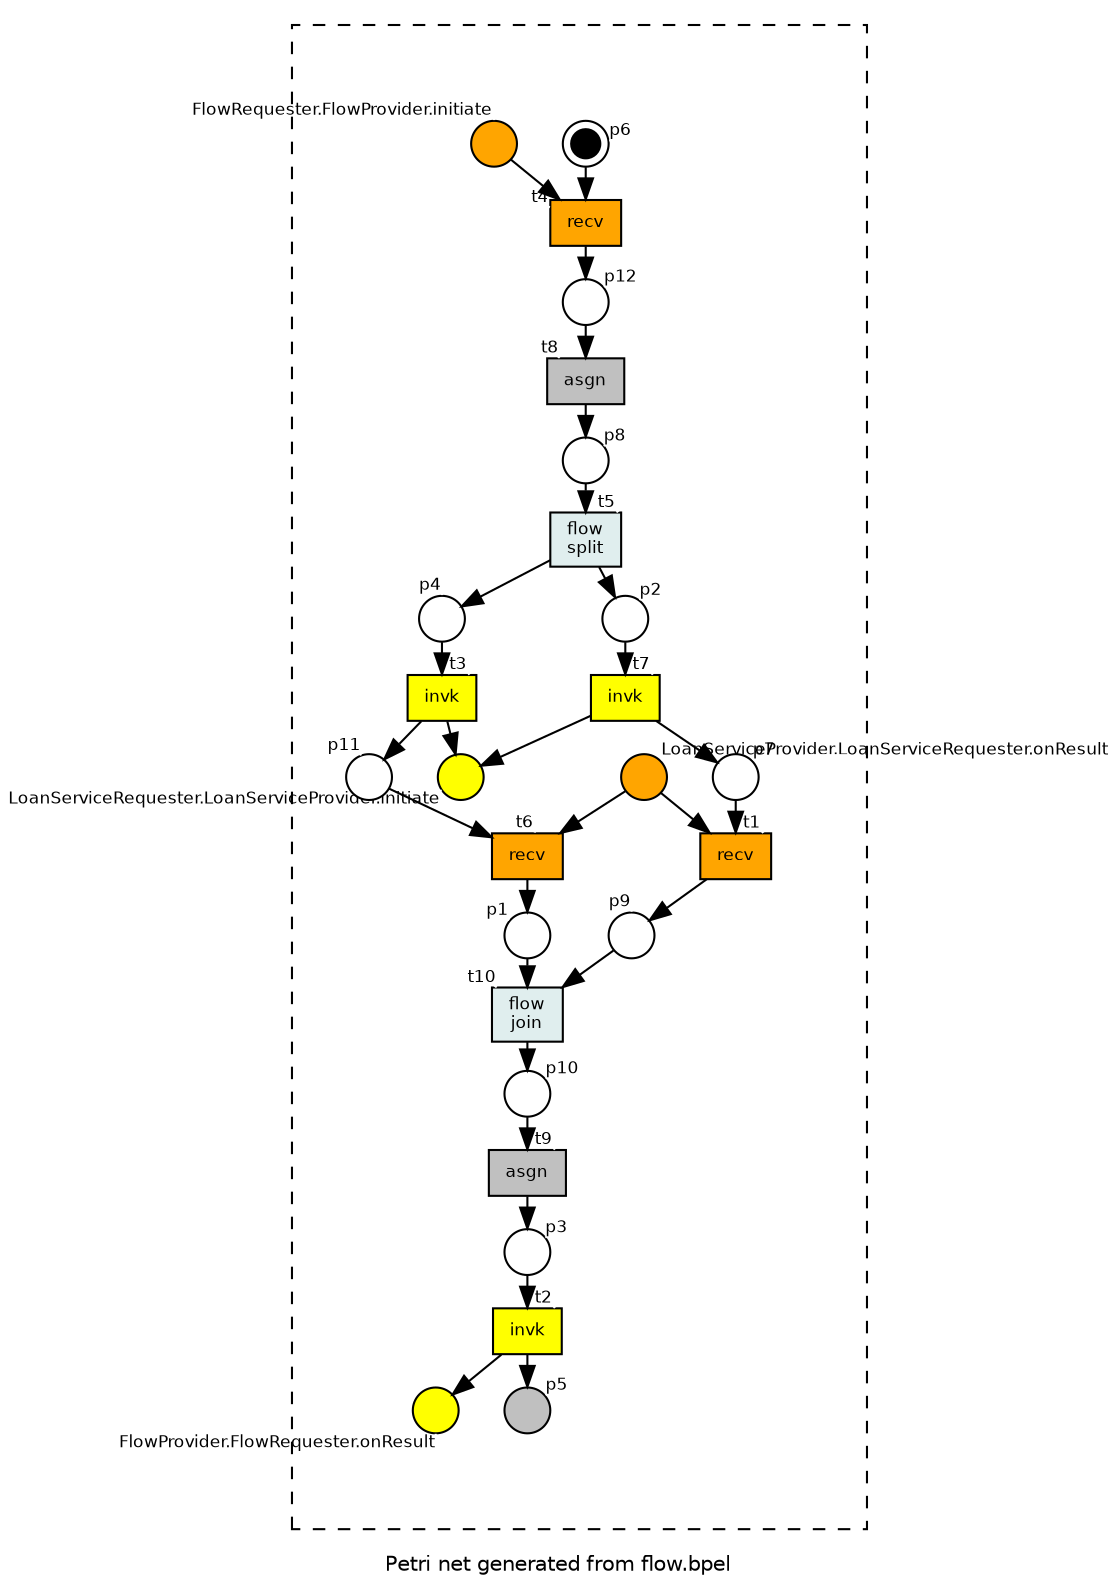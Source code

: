 digraph N {
 graph [fontname="Helvetica" nodesep=0.3 ranksep="0.2 equally" fontsize=10 label="Petri net generated from flow.bpel"]
 node [fontname="Helvetica" fontsize=8  width=".3" height=".3" label="" style=filled fillcolor=white]
 edge [fontname="Helvetica" fontsize=8 color=white arrowhead=none weight="20.0"]


 // places
 node [shape=circle];
 p1  	[]
 p1_l	[shape=none];
 p1_l -> p1 [headlabel="p1"]
 p15  	[fillcolor=yellow]
 p15_l	[shape=none];
 p15 -> p15_l [taillabel="LoanServiceRequester.LoanServiceProvider.initiate"]
 p2  	[]
 p2_l	[shape=none];
 p2_l -> p2 [headlabel="p2"]
 p3  	[]
 p3_l	[shape=none];
 p3_l -> p3 [headlabel="p3"]
 p4  	[]
 p4_l	[shape=none];
 p4_l -> p4 [headlabel="p4"]
 p5  	[fillcolor=gray]
 p5_l	[shape=none];
 p5_l -> p5 [headlabel="p5"]
 p6  	[fillcolor=black peripheries=2 height=".2" width=".2" ]
 p6_l	[shape=none];
 p6_l -> p6 [headlabel="p6"]
 p16  	[fillcolor=yellow]
 p16_l	[shape=none];
 p16 -> p16_l [taillabel="FlowProvider.FlowRequester.onResult"]
 p7  	[]
 p7_l	[shape=none];
 p7_l -> p7 [headlabel="p7"]
 p13  	[fillcolor=orange]
 p13_l	[shape=none];
 p13_l -> p13 [headlabel="FlowRequester.FlowProvider.initiate"]
 p8  	[]
 p8_l	[shape=none];
 p8_l -> p8 [headlabel="p8"]
 p9  	[]
 p9_l	[shape=none];
 p9_l -> p9 [headlabel="p9"]
 p10  	[]
 p10_l	[shape=none];
 p10_l -> p10 [headlabel="p10"]
 p11  	[]
 p11_l	[shape=none];
 p11_l -> p11 [headlabel="p11"]
 p12  	[]
 p12_l	[shape=none];
 p12_l -> p12 [headlabel="p12"]
 p14  	[fillcolor=orange]
 p14_l	[shape=none];
 p14_l -> p14 [headlabel="LoanServiceProvider.LoanServiceRequester.onResult"]

 // transitions
 node [shape=box]
 t1  	[fillcolor=orange label="recv"]
 t1_l	[shape=none];
 t1_l -> t1 [headlabel="t1"]
 t2  	[fillcolor=yellow label="invk"]
 t2_l	[shape=none];
 t2_l -> t2 [headlabel="t2"]
 t3  	[fillcolor=yellow label="invk"]
 t3_l	[shape=none];
 t3_l -> t3 [headlabel="t3"]
 t4  	[fillcolor=orange label="recv"]
 t4_l	[shape=none];
 t4_l -> t4 [headlabel="t4"]
 t5  	[label="flow\nsplit" fillcolor=azure2]
 t5_l	[shape=none];
 t5_l -> t5 [headlabel="t5"]
 t6  	[fillcolor=orange label="recv"]
 t6_l	[shape=none];
 t6_l -> t6 [headlabel="t6"]
 t7  	[fillcolor=yellow label="invk"]
 t7_l	[shape=none];
 t7_l -> t7 [headlabel="t7"]
 t8  	[label="asgn" fillcolor=gray]
 t8_l	[shape=none];
 t8_l -> t8 [headlabel="t8"]
 t9  	[label="asgn" fillcolor=gray]
 t9_l	[shape=none];
 t9_l -> t9 [headlabel="t9"]
 t10  	[label="flow\njoin" fillcolor=azure2]
 t10_l	[shape=none];
 t10_l -> t10 [headlabel="t10"]

 // cluster the inner of the net
 subgraph cluster1
 {
  t1 t1_l t2 t2_l t3 t3_l t4 t4_l t5 t5_l t6 t6_l t7 t7_l t8 t8_l t9 t9_l t10 t10_l
  p1 p1_l p15 p15_l p2 p2_l p3 p3_l p4 p4_l p5 p5_l p6 p16 p16_l p7 p7_l p13 p13_l p8 p8_l p9 p9_l p10 p10_l p11 p11_l p12 p12_l p14 p14_l
  label="" style=dashed
 }

 // arcs
 edge [fontname="Helvetica" fontsize=8 arrowhead=normal color=black]
 p8 -> t5	[weight=10000.0]
 p7 -> t1	[weight=10000.0]
 p1 -> t10	[weight=10000.0]
 t5 -> p4	[weight=10000.0]
 p6 -> t4	[weight=10000.0]
 p9 -> t10	[weight=10000.0]
 t6 -> p1	[weight=10000.0]
 p14 -> t6	[]
 t4 -> p12	[weight=10000.0]
 t10 -> p10	[weight=10000.0]
 p11 -> t6	[weight=10000.0]
 t3 -> p11	[weight=10000.0]
 t2 -> p5	[weight=10000.0]
 t5 -> p2	[weight=10000.0]
 t3 -> p15	[]
 t9 -> p3	[weight=10000.0]
 p4 -> t3	[weight=10000.0]
 t8 -> p8	[weight=10000.0]
 p3 -> t2	[weight=10000.0]
 t2 -> p16	[]
 p14 -> t1	[]
 p13 -> t4	[]
 p12 -> t8	[weight=10000.0]
 t7 -> p7	[weight=10000.0]
 p2 -> t7	[weight=10000.0]
 t7 -> p15	[]
 t1 -> p9	[weight=10000.0]
 p10 -> t9	[weight=10000.0]
}
